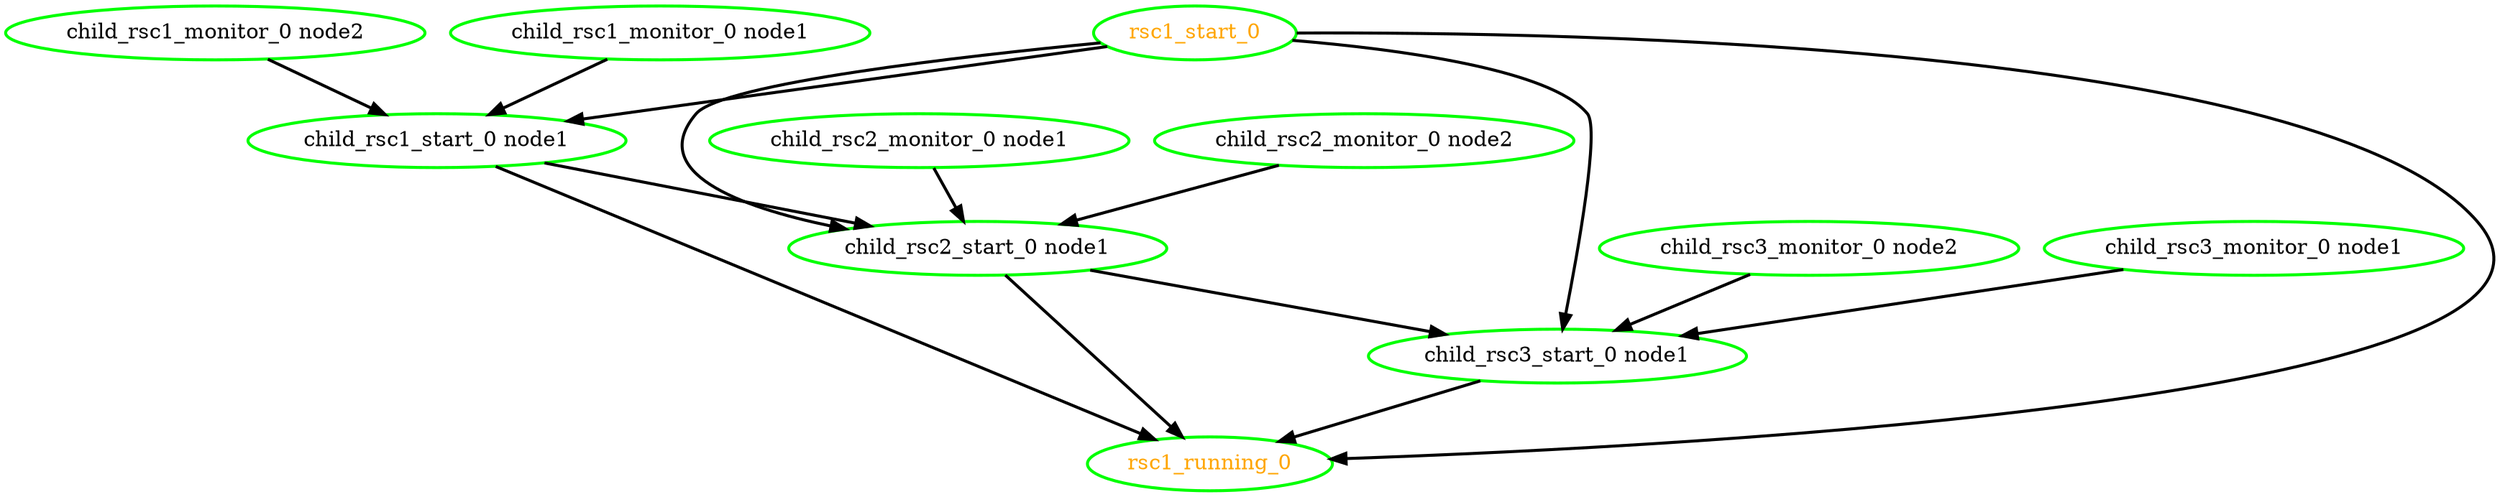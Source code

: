 digraph "g" {
"child_rsc1_monitor_0 node1" -> "child_rsc1_start_0 node1" [ style = bold]
"child_rsc1_monitor_0 node1" [ style=bold color="green" fontcolor="black"]
"child_rsc1_monitor_0 node2" -> "child_rsc1_start_0 node1" [ style = bold]
"child_rsc1_monitor_0 node2" [ style=bold color="green" fontcolor="black"]
"child_rsc1_start_0 node1" -> "child_rsc2_start_0 node1" [ style = bold]
"child_rsc1_start_0 node1" -> "rsc1_running_0" [ style = bold]
"child_rsc1_start_0 node1" [ style=bold color="green" fontcolor="black"]
"child_rsc2_monitor_0 node1" -> "child_rsc2_start_0 node1" [ style = bold]
"child_rsc2_monitor_0 node1" [ style=bold color="green" fontcolor="black"]
"child_rsc2_monitor_0 node2" -> "child_rsc2_start_0 node1" [ style = bold]
"child_rsc2_monitor_0 node2" [ style=bold color="green" fontcolor="black"]
"child_rsc2_start_0 node1" -> "child_rsc3_start_0 node1" [ style = bold]
"child_rsc2_start_0 node1" -> "rsc1_running_0" [ style = bold]
"child_rsc2_start_0 node1" [ style=bold color="green" fontcolor="black"]
"child_rsc3_monitor_0 node1" -> "child_rsc3_start_0 node1" [ style = bold]
"child_rsc3_monitor_0 node1" [ style=bold color="green" fontcolor="black"]
"child_rsc3_monitor_0 node2" -> "child_rsc3_start_0 node1" [ style = bold]
"child_rsc3_monitor_0 node2" [ style=bold color="green" fontcolor="black"]
"child_rsc3_start_0 node1" -> "rsc1_running_0" [ style = bold]
"child_rsc3_start_0 node1" [ style=bold color="green" fontcolor="black"]
"rsc1_running_0" [ style=bold color="green" fontcolor="orange"]
"rsc1_start_0" -> "child_rsc1_start_0 node1" [ style = bold]
"rsc1_start_0" -> "child_rsc2_start_0 node1" [ style = bold]
"rsc1_start_0" -> "child_rsc3_start_0 node1" [ style = bold]
"rsc1_start_0" -> "rsc1_running_0" [ style = bold]
"rsc1_start_0" [ style=bold color="green" fontcolor="orange"]
}
